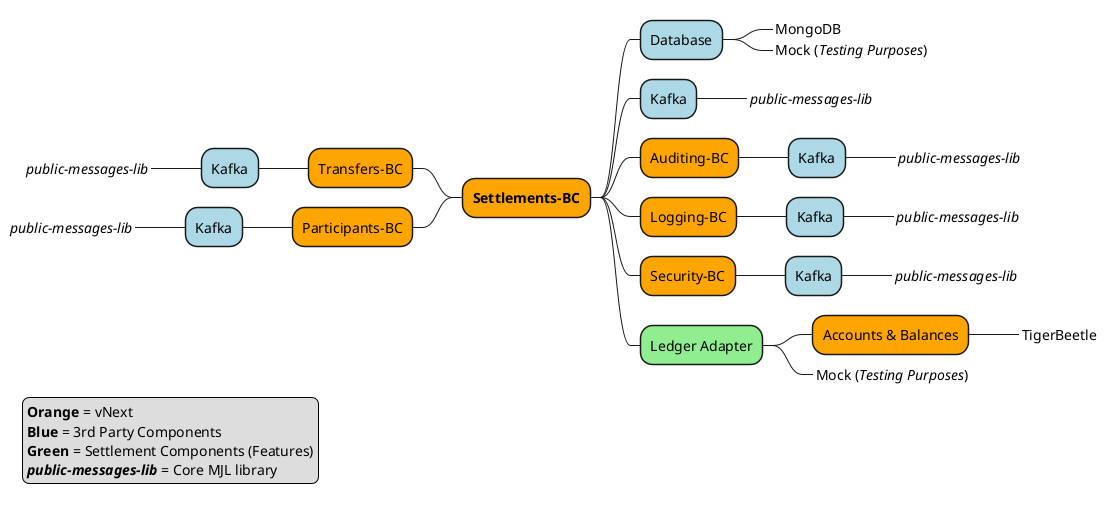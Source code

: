 @startmindmap
+[#Orange] **Settlements-BC**
++[#Lightblue] Database
+++_ MongoDB
+++_ Mock (//Testing Purposes//)
++[#Lightblue] Kafka
+++_ //public-messages-lib//
++[#Orange] Auditing-BC
+++[#Lightblue] Kafka
++++_ //public-messages-lib//
++[#Orange] Logging-BC
+++[#Lightblue] Kafka
++++_ //public-messages-lib//
++[#Orange] Security-BC
+++[#Lightblue] Kafka
++++_ //public-messages-lib//
++[#LightGreen] Ledger Adapter
+++[#Orange] Accounts & Balances
****_ TigerBeetle
***_ Mock (//Testing Purposes//)
--[#Orange] Transfers-BC
---[#Lightblue] Kafka
----_ //public-messages-lib//
--[#Orange] Participants-BC
---[#Lightblue] Kafka
----_ //public-messages-lib//

legend left
**Orange** = vNext
**Blue** = 3rd Party Components
**Green** = Settlement Components (Features)
**//public-messages-lib//** = Core MJL library
endlegend

@endmindmap